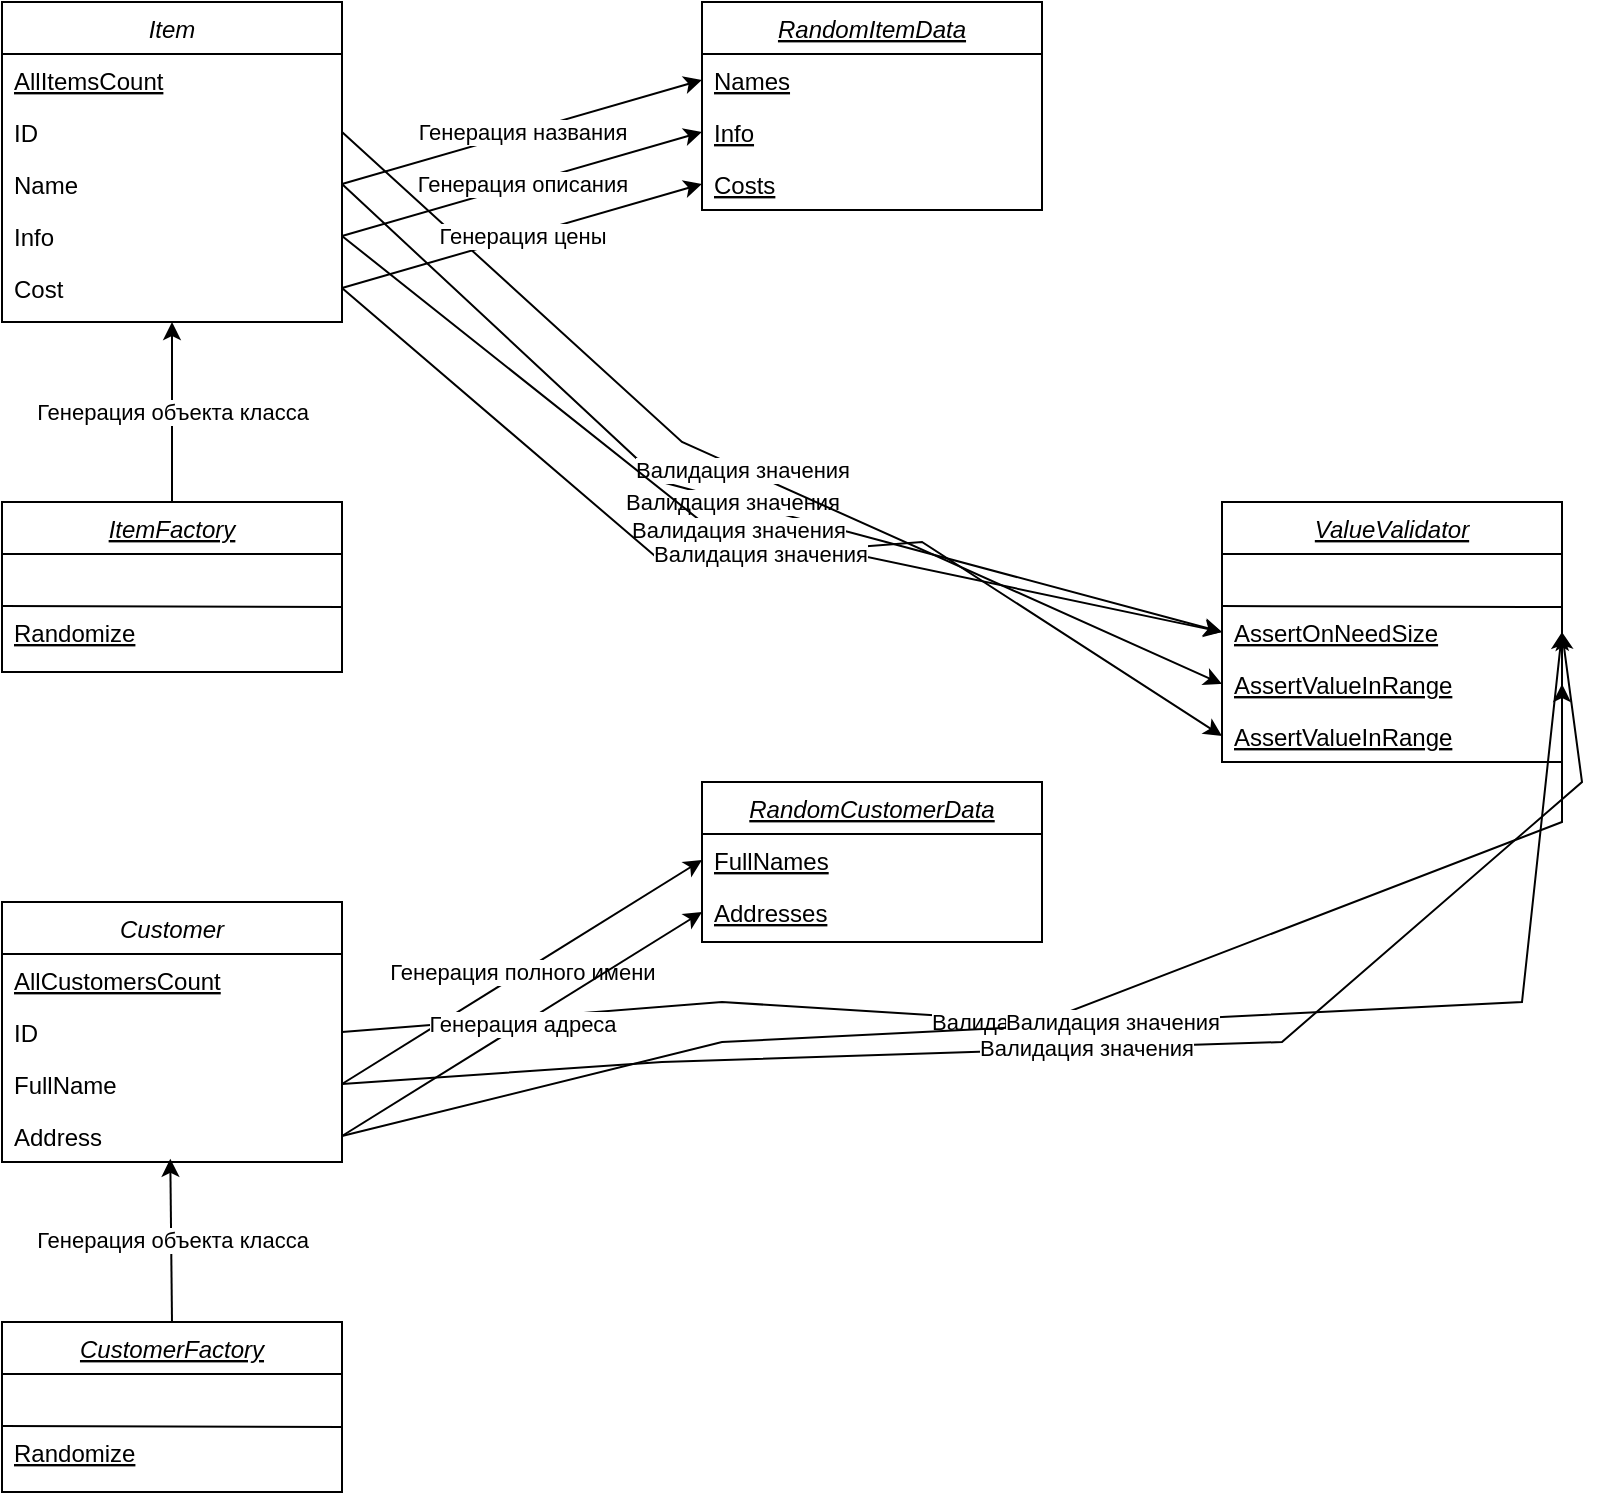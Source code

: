 <mxfile version="24.7.16">
  <diagram id="C5RBs43oDa-KdzZeNtuy" name="Page-1">
    <mxGraphModel dx="912" dy="539" grid="1" gridSize="10" guides="1" tooltips="1" connect="1" arrows="1" fold="1" page="1" pageScale="1" pageWidth="827" pageHeight="1169" math="0" shadow="0">
      <root>
        <mxCell id="WIyWlLk6GJQsqaUBKTNV-0" />
        <mxCell id="WIyWlLk6GJQsqaUBKTNV-1" parent="WIyWlLk6GJQsqaUBKTNV-0" />
        <mxCell id="zkfFHV4jXpPFQw0GAbJ--0" value="Item" style="swimlane;fontStyle=2;align=center;verticalAlign=top;childLayout=stackLayout;horizontal=1;startSize=26;horizontalStack=0;resizeParent=1;resizeLast=0;collapsible=1;marginBottom=0;rounded=0;shadow=0;strokeWidth=1;" parent="WIyWlLk6GJQsqaUBKTNV-1" vertex="1">
          <mxGeometry x="10" y="10" width="170" height="160" as="geometry">
            <mxRectangle x="230" y="140" width="160" height="26" as="alternateBounds" />
          </mxGeometry>
        </mxCell>
        <mxCell id="zkfFHV4jXpPFQw0GAbJ--1" value="AllItemsCount" style="text;align=left;verticalAlign=top;spacingLeft=4;spacingRight=4;overflow=hidden;rotatable=0;points=[[0,0.5],[1,0.5]];portConstraint=eastwest;fontStyle=4" parent="zkfFHV4jXpPFQw0GAbJ--0" vertex="1">
          <mxGeometry y="26" width="170" height="26" as="geometry" />
        </mxCell>
        <mxCell id="zkfFHV4jXpPFQw0GAbJ--2" value="ID" style="text;align=left;verticalAlign=top;spacingLeft=4;spacingRight=4;overflow=hidden;rotatable=0;points=[[0,0.5],[1,0.5]];portConstraint=eastwest;rounded=0;shadow=0;html=0;" parent="zkfFHV4jXpPFQw0GAbJ--0" vertex="1">
          <mxGeometry y="52" width="170" height="26" as="geometry" />
        </mxCell>
        <mxCell id="zkfFHV4jXpPFQw0GAbJ--3" value="Name" style="text;align=left;verticalAlign=top;spacingLeft=4;spacingRight=4;overflow=hidden;rotatable=0;points=[[0,0.5],[1,0.5]];portConstraint=eastwest;rounded=0;shadow=0;html=0;" parent="zkfFHV4jXpPFQw0GAbJ--0" vertex="1">
          <mxGeometry y="78" width="170" height="26" as="geometry" />
        </mxCell>
        <mxCell id="7m8uhe4ZX5L2CbsM9HIG-1" value="Info" style="text;align=left;verticalAlign=top;spacingLeft=4;spacingRight=4;overflow=hidden;rotatable=0;points=[[0,0.5],[1,0.5]];portConstraint=eastwest;rounded=0;shadow=0;html=0;" vertex="1" parent="zkfFHV4jXpPFQw0GAbJ--0">
          <mxGeometry y="104" width="170" height="26" as="geometry" />
        </mxCell>
        <mxCell id="7m8uhe4ZX5L2CbsM9HIG-2" value="Cost" style="text;align=left;verticalAlign=top;spacingLeft=4;spacingRight=4;overflow=hidden;rotatable=0;points=[[0,0.5],[1,0.5]];portConstraint=eastwest;rounded=0;shadow=0;html=0;" vertex="1" parent="zkfFHV4jXpPFQw0GAbJ--0">
          <mxGeometry y="130" width="170" height="26" as="geometry" />
        </mxCell>
        <mxCell id="7m8uhe4ZX5L2CbsM9HIG-3" value="Customer" style="swimlane;fontStyle=2;align=center;verticalAlign=top;childLayout=stackLayout;horizontal=1;startSize=26;horizontalStack=0;resizeParent=1;resizeLast=0;collapsible=1;marginBottom=0;rounded=0;shadow=0;strokeWidth=1;" vertex="1" parent="WIyWlLk6GJQsqaUBKTNV-1">
          <mxGeometry x="10" y="460" width="170" height="130" as="geometry">
            <mxRectangle x="230" y="140" width="160" height="26" as="alternateBounds" />
          </mxGeometry>
        </mxCell>
        <mxCell id="7m8uhe4ZX5L2CbsM9HIG-4" value="AllCustomersCount" style="text;align=left;verticalAlign=top;spacingLeft=4;spacingRight=4;overflow=hidden;rotatable=0;points=[[0,0.5],[1,0.5]];portConstraint=eastwest;fontStyle=4" vertex="1" parent="7m8uhe4ZX5L2CbsM9HIG-3">
          <mxGeometry y="26" width="170" height="26" as="geometry" />
        </mxCell>
        <mxCell id="7m8uhe4ZX5L2CbsM9HIG-5" value="ID" style="text;align=left;verticalAlign=top;spacingLeft=4;spacingRight=4;overflow=hidden;rotatable=0;points=[[0,0.5],[1,0.5]];portConstraint=eastwest;rounded=0;shadow=0;html=0;" vertex="1" parent="7m8uhe4ZX5L2CbsM9HIG-3">
          <mxGeometry y="52" width="170" height="26" as="geometry" />
        </mxCell>
        <mxCell id="7m8uhe4ZX5L2CbsM9HIG-6" value="FullName" style="text;align=left;verticalAlign=top;spacingLeft=4;spacingRight=4;overflow=hidden;rotatable=0;points=[[0,0.5],[1,0.5]];portConstraint=eastwest;rounded=0;shadow=0;html=0;" vertex="1" parent="7m8uhe4ZX5L2CbsM9HIG-3">
          <mxGeometry y="78" width="170" height="26" as="geometry" />
        </mxCell>
        <mxCell id="7m8uhe4ZX5L2CbsM9HIG-7" value="Address" style="text;align=left;verticalAlign=top;spacingLeft=4;spacingRight=4;overflow=hidden;rotatable=0;points=[[0,0.5],[1,0.5]];portConstraint=eastwest;rounded=0;shadow=0;html=0;" vertex="1" parent="7m8uhe4ZX5L2CbsM9HIG-3">
          <mxGeometry y="104" width="170" height="26" as="geometry" />
        </mxCell>
        <mxCell id="7m8uhe4ZX5L2CbsM9HIG-9" value="ValueValidator" style="swimlane;fontStyle=6;align=center;verticalAlign=top;childLayout=stackLayout;horizontal=1;startSize=26;horizontalStack=0;resizeParent=1;resizeLast=0;collapsible=1;marginBottom=0;rounded=0;shadow=0;strokeWidth=1;" vertex="1" parent="WIyWlLk6GJQsqaUBKTNV-1">
          <mxGeometry x="620" y="260" width="170" height="130" as="geometry">
            <mxRectangle x="230" y="140" width="160" height="26" as="alternateBounds" />
          </mxGeometry>
        </mxCell>
        <mxCell id="7m8uhe4ZX5L2CbsM9HIG-17" value=" " style="text;align=left;verticalAlign=top;spacingLeft=4;spacingRight=4;overflow=hidden;rotatable=0;points=[[0,0.5],[1,0.5]];portConstraint=eastwest;fontStyle=0" vertex="1" parent="7m8uhe4ZX5L2CbsM9HIG-9">
          <mxGeometry y="26" width="170" height="26" as="geometry" />
        </mxCell>
        <mxCell id="7m8uhe4ZX5L2CbsM9HIG-14" value="" style="endArrow=none;html=1;rounded=0;entryX=1;entryY=0.5;entryDx=0;entryDy=0;" edge="1" parent="7m8uhe4ZX5L2CbsM9HIG-9">
          <mxGeometry width="50" height="50" relative="1" as="geometry">
            <mxPoint y="52" as="sourcePoint" />
            <mxPoint x="170" y="52.5" as="targetPoint" />
          </mxGeometry>
        </mxCell>
        <mxCell id="7m8uhe4ZX5L2CbsM9HIG-18" value="AssertOnNeedSize" style="text;align=left;verticalAlign=top;spacingLeft=4;spacingRight=4;overflow=hidden;rotatable=0;points=[[0,0.5],[1,0.5]];portConstraint=eastwest;fontStyle=4" vertex="1" parent="7m8uhe4ZX5L2CbsM9HIG-9">
          <mxGeometry y="52" width="170" height="26" as="geometry" />
        </mxCell>
        <mxCell id="7m8uhe4ZX5L2CbsM9HIG-19" value="AssertValueInRange" style="text;align=left;verticalAlign=top;spacingLeft=4;spacingRight=4;overflow=hidden;rotatable=0;points=[[0,0.5],[1,0.5]];portConstraint=eastwest;fontStyle=4" vertex="1" parent="7m8uhe4ZX5L2CbsM9HIG-9">
          <mxGeometry y="78" width="170" height="26" as="geometry" />
        </mxCell>
        <mxCell id="7m8uhe4ZX5L2CbsM9HIG-21" value="AssertValueInRange" style="text;align=left;verticalAlign=top;spacingLeft=4;spacingRight=4;overflow=hidden;rotatable=0;points=[[0,0.5],[1,0.5]];portConstraint=eastwest;fontStyle=4" vertex="1" parent="7m8uhe4ZX5L2CbsM9HIG-9">
          <mxGeometry y="104" width="170" height="26" as="geometry" />
        </mxCell>
        <mxCell id="7m8uhe4ZX5L2CbsM9HIG-22" value="RandomItemData" style="swimlane;fontStyle=6;align=center;verticalAlign=top;childLayout=stackLayout;horizontal=1;startSize=26;horizontalStack=0;resizeParent=1;resizeLast=0;collapsible=1;marginBottom=0;rounded=0;shadow=0;strokeWidth=1;" vertex="1" parent="WIyWlLk6GJQsqaUBKTNV-1">
          <mxGeometry x="360" y="10" width="170" height="104" as="geometry">
            <mxRectangle x="230" y="140" width="160" height="26" as="alternateBounds" />
          </mxGeometry>
        </mxCell>
        <mxCell id="7m8uhe4ZX5L2CbsM9HIG-23" value="Names" style="text;align=left;verticalAlign=top;spacingLeft=4;spacingRight=4;overflow=hidden;rotatable=0;points=[[0,0.5],[1,0.5]];portConstraint=eastwest;fontStyle=4" vertex="1" parent="7m8uhe4ZX5L2CbsM9HIG-22">
          <mxGeometry y="26" width="170" height="26" as="geometry" />
        </mxCell>
        <mxCell id="7m8uhe4ZX5L2CbsM9HIG-25" value="Info" style="text;align=left;verticalAlign=top;spacingLeft=4;spacingRight=4;overflow=hidden;rotatable=0;points=[[0,0.5],[1,0.5]];portConstraint=eastwest;fontStyle=4" vertex="1" parent="7m8uhe4ZX5L2CbsM9HIG-22">
          <mxGeometry y="52" width="170" height="26" as="geometry" />
        </mxCell>
        <mxCell id="7m8uhe4ZX5L2CbsM9HIG-27" value="Costs" style="text;align=left;verticalAlign=top;spacingLeft=4;spacingRight=4;overflow=hidden;rotatable=0;points=[[0,0.5],[1,0.5]];portConstraint=eastwest;fontStyle=4" vertex="1" parent="7m8uhe4ZX5L2CbsM9HIG-22">
          <mxGeometry y="78" width="170" height="26" as="geometry" />
        </mxCell>
        <mxCell id="7m8uhe4ZX5L2CbsM9HIG-28" value="RandomCustomerData" style="swimlane;fontStyle=6;align=center;verticalAlign=top;childLayout=stackLayout;horizontal=1;startSize=26;horizontalStack=0;resizeParent=1;resizeLast=0;collapsible=1;marginBottom=0;rounded=0;shadow=0;strokeWidth=1;" vertex="1" parent="WIyWlLk6GJQsqaUBKTNV-1">
          <mxGeometry x="360" y="400" width="170" height="80" as="geometry">
            <mxRectangle x="230" y="140" width="160" height="26" as="alternateBounds" />
          </mxGeometry>
        </mxCell>
        <mxCell id="7m8uhe4ZX5L2CbsM9HIG-29" value="FullNames" style="text;align=left;verticalAlign=top;spacingLeft=4;spacingRight=4;overflow=hidden;rotatable=0;points=[[0,0.5],[1,0.5]];portConstraint=eastwest;fontStyle=4" vertex="1" parent="7m8uhe4ZX5L2CbsM9HIG-28">
          <mxGeometry y="26" width="170" height="26" as="geometry" />
        </mxCell>
        <mxCell id="7m8uhe4ZX5L2CbsM9HIG-30" value="Addresses" style="text;align=left;verticalAlign=top;spacingLeft=4;spacingRight=4;overflow=hidden;rotatable=0;points=[[0,0.5],[1,0.5]];portConstraint=eastwest;fontStyle=4" vertex="1" parent="7m8uhe4ZX5L2CbsM9HIG-28">
          <mxGeometry y="52" width="170" height="26" as="geometry" />
        </mxCell>
        <mxCell id="7m8uhe4ZX5L2CbsM9HIG-32" value="ItemFactory" style="swimlane;fontStyle=6;align=center;verticalAlign=top;childLayout=stackLayout;horizontal=1;startSize=26;horizontalStack=0;resizeParent=1;resizeLast=0;collapsible=1;marginBottom=0;rounded=0;shadow=0;strokeWidth=1;" vertex="1" parent="WIyWlLk6GJQsqaUBKTNV-1">
          <mxGeometry x="10" y="260" width="170" height="85" as="geometry">
            <mxRectangle x="230" y="140" width="160" height="26" as="alternateBounds" />
          </mxGeometry>
        </mxCell>
        <mxCell id="7m8uhe4ZX5L2CbsM9HIG-34" value="" style="endArrow=none;html=1;rounded=0;entryX=1;entryY=0.5;entryDx=0;entryDy=0;" edge="1" parent="7m8uhe4ZX5L2CbsM9HIG-32">
          <mxGeometry width="50" height="50" relative="1" as="geometry">
            <mxPoint y="52" as="sourcePoint" />
            <mxPoint x="170" y="52.5" as="targetPoint" />
          </mxGeometry>
        </mxCell>
        <mxCell id="7m8uhe4ZX5L2CbsM9HIG-33" value=" " style="text;align=left;verticalAlign=top;spacingLeft=4;spacingRight=4;overflow=hidden;rotatable=0;points=[[0,0.5],[1,0.5]];portConstraint=eastwest;fontStyle=0" vertex="1" parent="7m8uhe4ZX5L2CbsM9HIG-32">
          <mxGeometry y="26" width="170" height="26" as="geometry" />
        </mxCell>
        <mxCell id="7m8uhe4ZX5L2CbsM9HIG-35" value="Randomize" style="text;align=left;verticalAlign=top;spacingLeft=4;spacingRight=4;overflow=hidden;rotatable=0;points=[[0,0.5],[1,0.5]];portConstraint=eastwest;fontStyle=4" vertex="1" parent="7m8uhe4ZX5L2CbsM9HIG-32">
          <mxGeometry y="52" width="170" height="26" as="geometry" />
        </mxCell>
        <mxCell id="7m8uhe4ZX5L2CbsM9HIG-38" value="CustomerFactory" style="swimlane;fontStyle=6;align=center;verticalAlign=top;childLayout=stackLayout;horizontal=1;startSize=26;horizontalStack=0;resizeParent=1;resizeLast=0;collapsible=1;marginBottom=0;rounded=0;shadow=0;strokeWidth=1;" vertex="1" parent="WIyWlLk6GJQsqaUBKTNV-1">
          <mxGeometry x="10" y="670" width="170" height="85" as="geometry">
            <mxRectangle x="230" y="140" width="160" height="26" as="alternateBounds" />
          </mxGeometry>
        </mxCell>
        <mxCell id="7m8uhe4ZX5L2CbsM9HIG-39" value=" " style="text;align=left;verticalAlign=top;spacingLeft=4;spacingRight=4;overflow=hidden;rotatable=0;points=[[0,0.5],[1,0.5]];portConstraint=eastwest;fontStyle=0" vertex="1" parent="7m8uhe4ZX5L2CbsM9HIG-38">
          <mxGeometry y="26" width="170" height="26" as="geometry" />
        </mxCell>
        <mxCell id="7m8uhe4ZX5L2CbsM9HIG-40" value="" style="endArrow=none;html=1;rounded=0;entryX=1;entryY=0.5;entryDx=0;entryDy=0;" edge="1" parent="7m8uhe4ZX5L2CbsM9HIG-38">
          <mxGeometry width="50" height="50" relative="1" as="geometry">
            <mxPoint y="52" as="sourcePoint" />
            <mxPoint x="170" y="52.5" as="targetPoint" />
          </mxGeometry>
        </mxCell>
        <mxCell id="7m8uhe4ZX5L2CbsM9HIG-41" value="Randomize" style="text;align=left;verticalAlign=top;spacingLeft=4;spacingRight=4;overflow=hidden;rotatable=0;points=[[0,0.5],[1,0.5]];portConstraint=eastwest;fontStyle=4" vertex="1" parent="7m8uhe4ZX5L2CbsM9HIG-38">
          <mxGeometry y="52" width="170" height="26" as="geometry" />
        </mxCell>
        <mxCell id="7m8uhe4ZX5L2CbsM9HIG-49" value="" style="endArrow=classic;html=1;rounded=0;exitX=1;exitY=0.5;exitDx=0;exitDy=0;entryX=0;entryY=0.5;entryDx=0;entryDy=0;" edge="1" parent="WIyWlLk6GJQsqaUBKTNV-1" source="zkfFHV4jXpPFQw0GAbJ--3" target="7m8uhe4ZX5L2CbsM9HIG-18">
          <mxGeometry relative="1" as="geometry">
            <mxPoint x="180" y="131" as="sourcePoint" />
            <mxPoint x="270" y="91" as="targetPoint" />
            <Array as="points">
              <mxPoint x="340" y="250" />
            </Array>
          </mxGeometry>
        </mxCell>
        <mxCell id="7m8uhe4ZX5L2CbsM9HIG-50" value="Валидация значения" style="edgeLabel;resizable=0;html=1;;align=center;verticalAlign=middle;" connectable="0" vertex="1" parent="7m8uhe4ZX5L2CbsM9HIG-49">
          <mxGeometry relative="1" as="geometry" />
        </mxCell>
        <mxCell id="7m8uhe4ZX5L2CbsM9HIG-51" value="" style="endArrow=classic;html=1;rounded=0;exitX=1;exitY=0.5;exitDx=0;exitDy=0;entryX=0;entryY=0.5;entryDx=0;entryDy=0;" edge="1" parent="WIyWlLk6GJQsqaUBKTNV-1" source="zkfFHV4jXpPFQw0GAbJ--2" target="7m8uhe4ZX5L2CbsM9HIG-19">
          <mxGeometry relative="1" as="geometry">
            <mxPoint x="180" y="160" as="sourcePoint" />
            <mxPoint x="630" y="284" as="targetPoint" />
            <Array as="points">
              <mxPoint x="350" y="230" />
            </Array>
          </mxGeometry>
        </mxCell>
        <mxCell id="7m8uhe4ZX5L2CbsM9HIG-52" value="Валидация значения" style="edgeLabel;resizable=0;html=1;;align=center;verticalAlign=middle;" connectable="0" vertex="1" parent="7m8uhe4ZX5L2CbsM9HIG-51">
          <mxGeometry relative="1" as="geometry" />
        </mxCell>
        <mxCell id="7m8uhe4ZX5L2CbsM9HIG-53" value="" style="endArrow=classic;html=1;rounded=0;exitX=1;exitY=0.5;exitDx=0;exitDy=0;entryX=0;entryY=0.5;entryDx=0;entryDy=0;" edge="1" parent="WIyWlLk6GJQsqaUBKTNV-1" source="7m8uhe4ZX5L2CbsM9HIG-1" target="7m8uhe4ZX5L2CbsM9HIG-18">
          <mxGeometry relative="1" as="geometry">
            <mxPoint x="200" y="151" as="sourcePoint" />
            <mxPoint x="650" y="275" as="targetPoint" />
            <Array as="points">
              <mxPoint x="360" y="270" />
            </Array>
          </mxGeometry>
        </mxCell>
        <mxCell id="7m8uhe4ZX5L2CbsM9HIG-54" value="Валидация значения" style="edgeLabel;resizable=0;html=1;;align=center;verticalAlign=middle;" connectable="0" vertex="1" parent="7m8uhe4ZX5L2CbsM9HIG-53">
          <mxGeometry relative="1" as="geometry" />
        </mxCell>
        <mxCell id="7m8uhe4ZX5L2CbsM9HIG-55" value="" style="endArrow=classic;html=1;rounded=0;exitX=1;exitY=0.5;exitDx=0;exitDy=0;entryX=0;entryY=0.5;entryDx=0;entryDy=0;" edge="1" parent="WIyWlLk6GJQsqaUBKTNV-1" source="7m8uhe4ZX5L2CbsM9HIG-2" target="7m8uhe4ZX5L2CbsM9HIG-21">
          <mxGeometry relative="1" as="geometry">
            <mxPoint x="190" y="167" as="sourcePoint" />
            <mxPoint x="580" y="265" as="targetPoint" />
            <Array as="points">
              <mxPoint x="340" y="290" />
              <mxPoint x="470" y="280" />
            </Array>
          </mxGeometry>
        </mxCell>
        <mxCell id="7m8uhe4ZX5L2CbsM9HIG-56" value="Валидация значения" style="edgeLabel;resizable=0;html=1;;align=center;verticalAlign=middle;" connectable="0" vertex="1" parent="7m8uhe4ZX5L2CbsM9HIG-55">
          <mxGeometry relative="1" as="geometry" />
        </mxCell>
        <mxCell id="7m8uhe4ZX5L2CbsM9HIG-57" value="" style="endArrow=classic;html=1;rounded=0;exitX=1;exitY=0.5;exitDx=0;exitDy=0;entryX=1;entryY=0.5;entryDx=0;entryDy=0;" edge="1" parent="WIyWlLk6GJQsqaUBKTNV-1" source="7m8uhe4ZX5L2CbsM9HIG-5" target="7m8uhe4ZX5L2CbsM9HIG-19">
          <mxGeometry relative="1" as="geometry">
            <mxPoint x="219" y="390" as="sourcePoint" />
            <mxPoint x="750" y="470" as="targetPoint" />
            <Array as="points">
              <mxPoint x="370" y="510" />
              <mxPoint x="530" y="520" />
              <mxPoint x="790" y="420" />
            </Array>
          </mxGeometry>
        </mxCell>
        <mxCell id="7m8uhe4ZX5L2CbsM9HIG-58" value="Валидация значения" style="edgeLabel;resizable=0;html=1;;align=center;verticalAlign=middle;" connectable="0" vertex="1" parent="7m8uhe4ZX5L2CbsM9HIG-57">
          <mxGeometry relative="1" as="geometry" />
        </mxCell>
        <mxCell id="7m8uhe4ZX5L2CbsM9HIG-59" value="" style="endArrow=classic;html=1;rounded=0;exitX=1;exitY=0.5;exitDx=0;exitDy=0;entryX=1;entryY=0.5;entryDx=0;entryDy=0;" edge="1" parent="WIyWlLk6GJQsqaUBKTNV-1" source="7m8uhe4ZX5L2CbsM9HIG-6" target="7m8uhe4ZX5L2CbsM9HIG-18">
          <mxGeometry relative="1" as="geometry">
            <mxPoint x="230" y="380" as="sourcePoint" />
            <mxPoint x="620" y="504" as="targetPoint" />
            <Array as="points">
              <mxPoint x="340" y="540" />
              <mxPoint x="650" y="530" />
              <mxPoint x="800" y="400" />
            </Array>
          </mxGeometry>
        </mxCell>
        <mxCell id="7m8uhe4ZX5L2CbsM9HIG-60" value="Валидация значения" style="edgeLabel;resizable=0;html=1;;align=center;verticalAlign=middle;" connectable="0" vertex="1" parent="7m8uhe4ZX5L2CbsM9HIG-59">
          <mxGeometry relative="1" as="geometry" />
        </mxCell>
        <mxCell id="7m8uhe4ZX5L2CbsM9HIG-61" value="" style="endArrow=classic;html=1;rounded=0;exitX=1;exitY=0.5;exitDx=0;exitDy=0;entryX=1;entryY=0.5;entryDx=0;entryDy=0;" edge="1" parent="WIyWlLk6GJQsqaUBKTNV-1" source="7m8uhe4ZX5L2CbsM9HIG-7" target="7m8uhe4ZX5L2CbsM9HIG-18">
          <mxGeometry relative="1" as="geometry">
            <mxPoint x="210" y="213" as="sourcePoint" />
            <mxPoint x="600" y="337" as="targetPoint" />
            <Array as="points">
              <mxPoint x="370" y="530" />
              <mxPoint x="770" y="510" />
            </Array>
          </mxGeometry>
        </mxCell>
        <mxCell id="7m8uhe4ZX5L2CbsM9HIG-62" value="Валидация значения" style="edgeLabel;resizable=0;html=1;;align=center;verticalAlign=middle;" connectable="0" vertex="1" parent="7m8uhe4ZX5L2CbsM9HIG-61">
          <mxGeometry relative="1" as="geometry" />
        </mxCell>
        <mxCell id="7m8uhe4ZX5L2CbsM9HIG-63" value="" style="endArrow=classic;html=1;rounded=0;exitX=1;exitY=0.5;exitDx=0;exitDy=0;entryX=0;entryY=0.5;entryDx=0;entryDy=0;" edge="1" parent="WIyWlLk6GJQsqaUBKTNV-1" source="zkfFHV4jXpPFQw0GAbJ--3" target="7m8uhe4ZX5L2CbsM9HIG-23">
          <mxGeometry relative="1" as="geometry">
            <mxPoint x="220" y="50" as="sourcePoint" />
            <mxPoint x="320" y="50" as="targetPoint" />
          </mxGeometry>
        </mxCell>
        <mxCell id="7m8uhe4ZX5L2CbsM9HIG-64" value="Генерация названия" style="edgeLabel;resizable=0;html=1;;align=center;verticalAlign=middle;" connectable="0" vertex="1" parent="7m8uhe4ZX5L2CbsM9HIG-63">
          <mxGeometry relative="1" as="geometry" />
        </mxCell>
        <mxCell id="7m8uhe4ZX5L2CbsM9HIG-72" value="" style="endArrow=classic;html=1;rounded=0;exitX=1;exitY=0.5;exitDx=0;exitDy=0;entryX=0;entryY=0.5;entryDx=0;entryDy=0;" edge="1" parent="WIyWlLk6GJQsqaUBKTNV-1" source="7m8uhe4ZX5L2CbsM9HIG-1" target="7m8uhe4ZX5L2CbsM9HIG-25">
          <mxGeometry relative="1" as="geometry">
            <mxPoint x="190" y="141" as="sourcePoint" />
            <mxPoint x="370" y="59" as="targetPoint" />
          </mxGeometry>
        </mxCell>
        <mxCell id="7m8uhe4ZX5L2CbsM9HIG-73" value="Генерация описания" style="edgeLabel;resizable=0;html=1;;align=center;verticalAlign=middle;" connectable="0" vertex="1" parent="7m8uhe4ZX5L2CbsM9HIG-72">
          <mxGeometry relative="1" as="geometry" />
        </mxCell>
        <mxCell id="7m8uhe4ZX5L2CbsM9HIG-75" value="" style="endArrow=classic;html=1;rounded=0;exitX=1;exitY=0.5;exitDx=0;exitDy=0;entryX=0;entryY=0.5;entryDx=0;entryDy=0;" edge="1" parent="WIyWlLk6GJQsqaUBKTNV-1" source="7m8uhe4ZX5L2CbsM9HIG-2" target="7m8uhe4ZX5L2CbsM9HIG-27">
          <mxGeometry relative="1" as="geometry">
            <mxPoint x="190" y="190" as="sourcePoint" />
            <mxPoint x="370" y="108" as="targetPoint" />
          </mxGeometry>
        </mxCell>
        <mxCell id="7m8uhe4ZX5L2CbsM9HIG-76" value="Генерация цены" style="edgeLabel;resizable=0;html=1;;align=center;verticalAlign=middle;" connectable="0" vertex="1" parent="7m8uhe4ZX5L2CbsM9HIG-75">
          <mxGeometry relative="1" as="geometry" />
        </mxCell>
        <mxCell id="7m8uhe4ZX5L2CbsM9HIG-77" value="" style="endArrow=classic;html=1;rounded=0;exitX=1;exitY=0.5;exitDx=0;exitDy=0;entryX=0;entryY=0.5;entryDx=0;entryDy=0;" edge="1" parent="WIyWlLk6GJQsqaUBKTNV-1" source="7m8uhe4ZX5L2CbsM9HIG-6" target="7m8uhe4ZX5L2CbsM9HIG-29">
          <mxGeometry relative="1" as="geometry">
            <mxPoint x="200" y="382" as="sourcePoint" />
            <mxPoint x="350" y="340" as="targetPoint" />
          </mxGeometry>
        </mxCell>
        <mxCell id="7m8uhe4ZX5L2CbsM9HIG-78" value="Генерация полного имени" style="edgeLabel;resizable=0;html=1;;align=center;verticalAlign=middle;" connectable="0" vertex="1" parent="7m8uhe4ZX5L2CbsM9HIG-77">
          <mxGeometry relative="1" as="geometry" />
        </mxCell>
        <mxCell id="7m8uhe4ZX5L2CbsM9HIG-79" value="" style="endArrow=classic;html=1;rounded=0;exitX=1;exitY=0.5;exitDx=0;exitDy=0;entryX=0;entryY=0.5;entryDx=0;entryDy=0;" edge="1" parent="WIyWlLk6GJQsqaUBKTNV-1" source="7m8uhe4ZX5L2CbsM9HIG-7" target="7m8uhe4ZX5L2CbsM9HIG-30">
          <mxGeometry relative="1" as="geometry">
            <mxPoint x="210" y="446" as="sourcePoint" />
            <mxPoint x="350" y="360" as="targetPoint" />
          </mxGeometry>
        </mxCell>
        <mxCell id="7m8uhe4ZX5L2CbsM9HIG-80" value="Генерация адреса" style="edgeLabel;resizable=0;html=1;;align=center;verticalAlign=middle;" connectable="0" vertex="1" parent="7m8uhe4ZX5L2CbsM9HIG-79">
          <mxGeometry relative="1" as="geometry" />
        </mxCell>
        <mxCell id="7m8uhe4ZX5L2CbsM9HIG-83" value="" style="endArrow=classic;html=1;rounded=0;exitX=0.5;exitY=0;exitDx=0;exitDy=0;entryX=0.5;entryY=1;entryDx=0;entryDy=0;" edge="1" parent="WIyWlLk6GJQsqaUBKTNV-1" source="7m8uhe4ZX5L2CbsM9HIG-32" target="zkfFHV4jXpPFQw0GAbJ--0">
          <mxGeometry relative="1" as="geometry">
            <mxPoint x="90" y="220" as="sourcePoint" />
            <mxPoint x="190" y="220" as="targetPoint" />
          </mxGeometry>
        </mxCell>
        <mxCell id="7m8uhe4ZX5L2CbsM9HIG-84" value="Генерация объекта класса" style="edgeLabel;resizable=0;html=1;;align=center;verticalAlign=middle;" connectable="0" vertex="1" parent="7m8uhe4ZX5L2CbsM9HIG-83">
          <mxGeometry relative="1" as="geometry" />
        </mxCell>
        <mxCell id="7m8uhe4ZX5L2CbsM9HIG-86" value="" style="endArrow=classic;html=1;rounded=0;exitX=0.5;exitY=0;exitDx=0;exitDy=0;entryX=0.495;entryY=0.938;entryDx=0;entryDy=0;entryPerimeter=0;" edge="1" parent="WIyWlLk6GJQsqaUBKTNV-1" source="7m8uhe4ZX5L2CbsM9HIG-38" target="7m8uhe4ZX5L2CbsM9HIG-7">
          <mxGeometry relative="1" as="geometry">
            <mxPoint x="300" y="685" as="sourcePoint" />
            <mxPoint x="95" y="600" as="targetPoint" />
          </mxGeometry>
        </mxCell>
        <mxCell id="7m8uhe4ZX5L2CbsM9HIG-87" value="Генерация объекта класса" style="edgeLabel;resizable=0;html=1;;align=center;verticalAlign=middle;" connectable="0" vertex="1" parent="7m8uhe4ZX5L2CbsM9HIG-86">
          <mxGeometry relative="1" as="geometry" />
        </mxCell>
      </root>
    </mxGraphModel>
  </diagram>
</mxfile>

